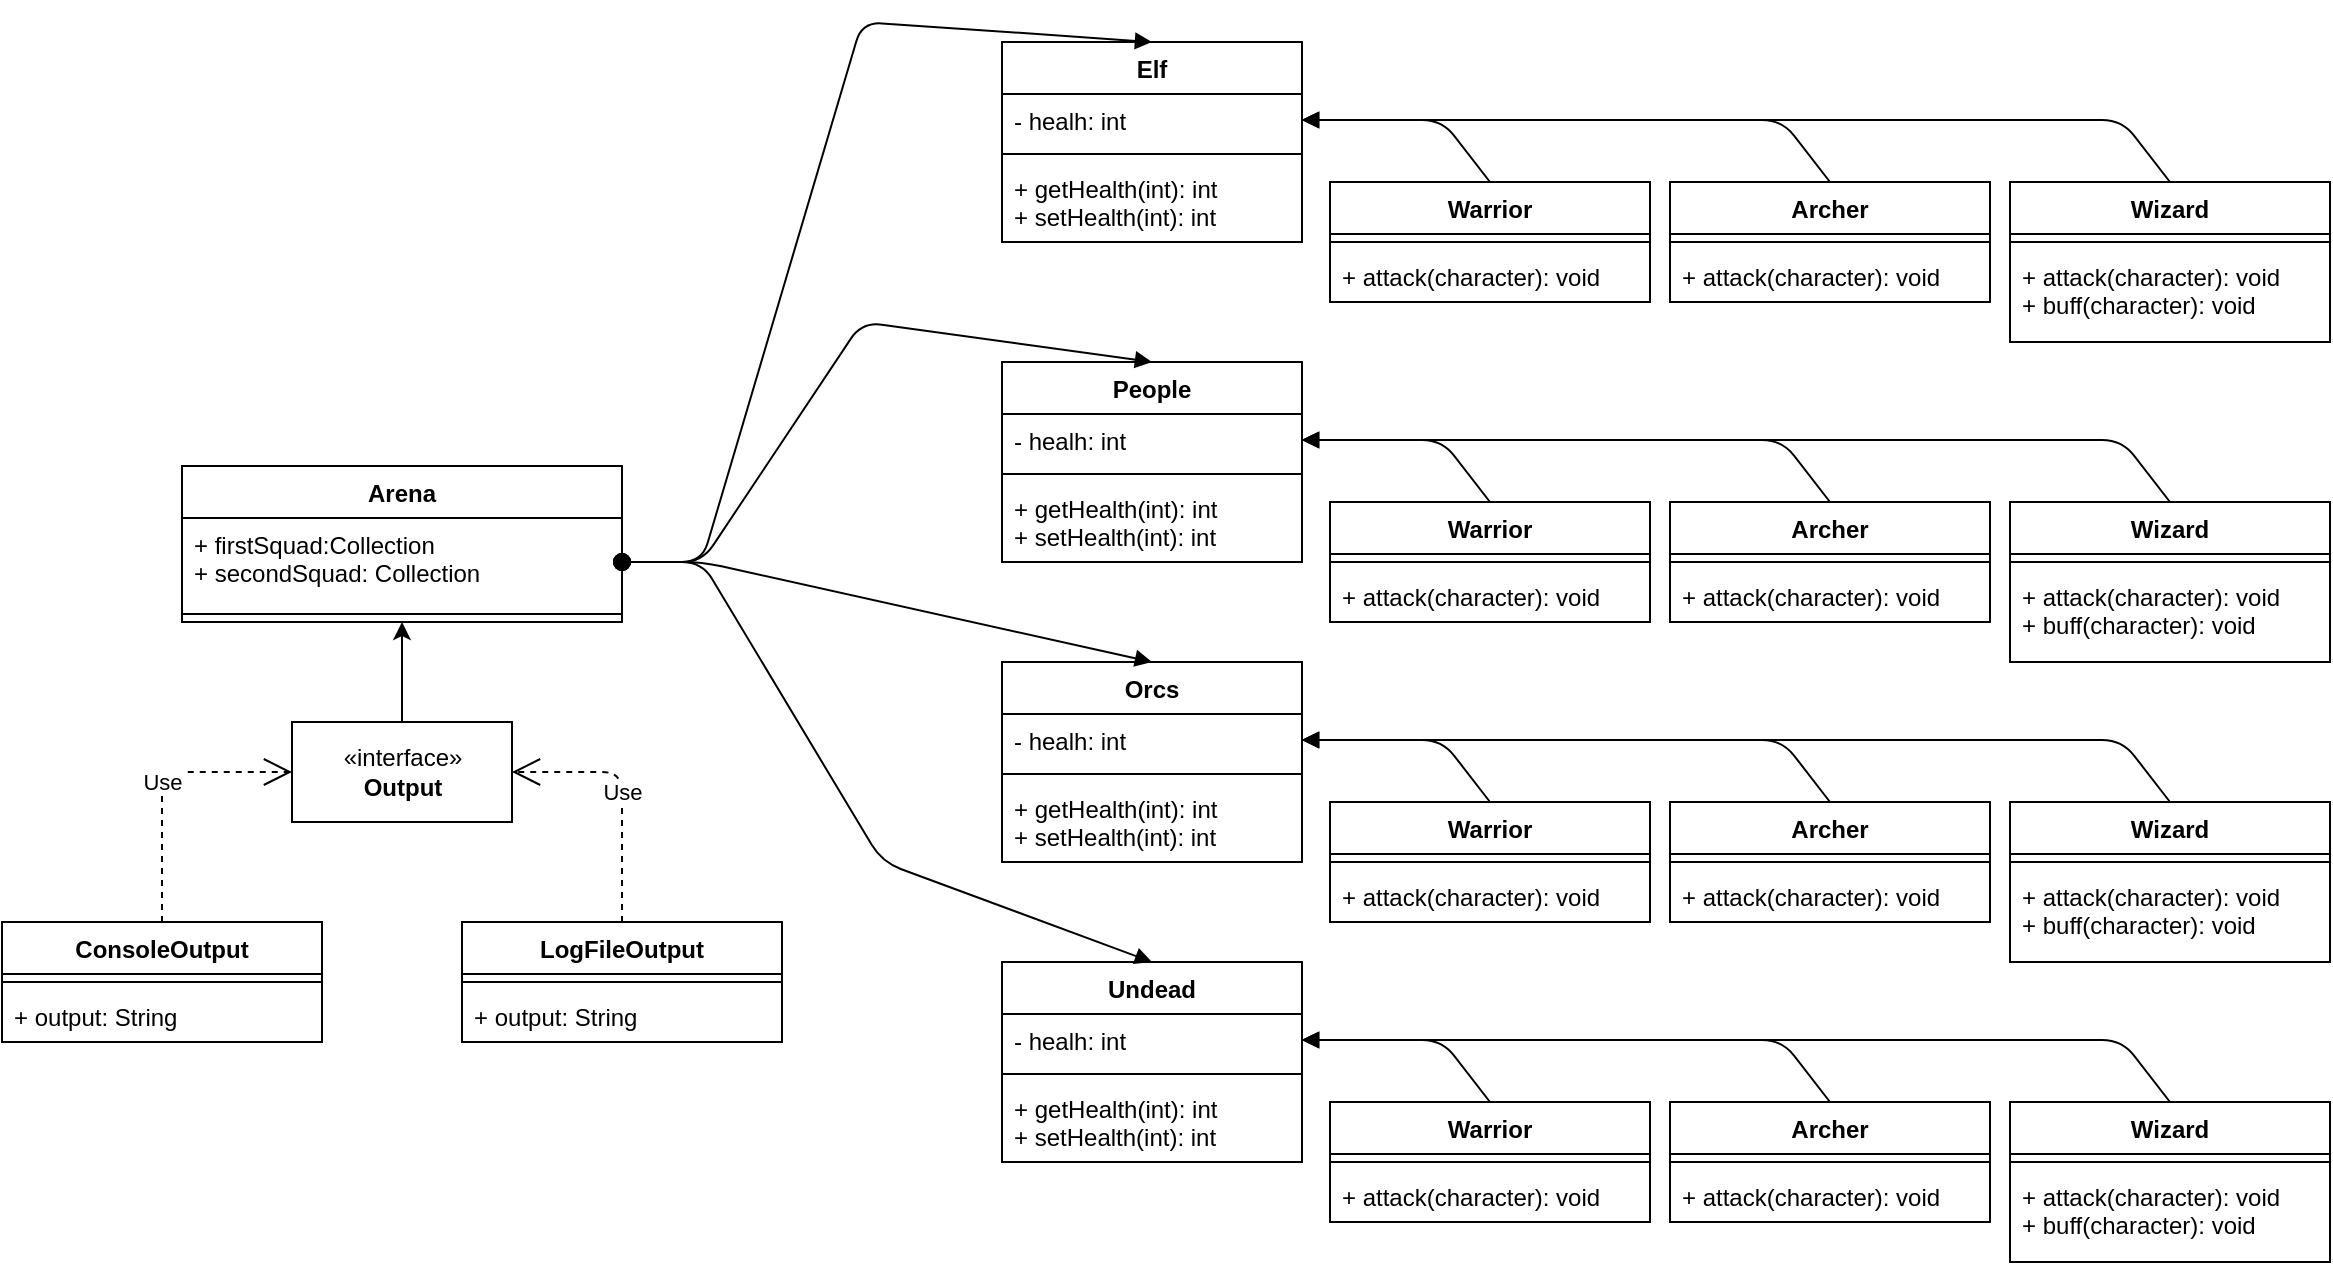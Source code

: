 <mxfile version="14.4.3" type="github">
  <diagram id="C5RBs43oDa-KdzZeNtuy" name="Page-1">
    <mxGraphModel dx="1422" dy="801" grid="1" gridSize="10" guides="1" tooltips="1" connect="1" arrows="1" fold="1" page="1" pageScale="1" pageWidth="827" pageHeight="1169" math="0" shadow="0">
      <root>
        <mxCell id="WIyWlLk6GJQsqaUBKTNV-0" />
        <mxCell id="WIyWlLk6GJQsqaUBKTNV-1" parent="WIyWlLk6GJQsqaUBKTNV-0" />
        <mxCell id="5CZ-4Wgj8pEYRW3QLdcZ-4" value="Archer" style="swimlane;fontStyle=1;align=center;verticalAlign=top;childLayout=stackLayout;horizontal=1;startSize=26;horizontalStack=0;resizeParent=1;resizeParentMax=0;resizeLast=0;collapsible=1;marginBottom=0;" vertex="1" parent="WIyWlLk6GJQsqaUBKTNV-1">
          <mxGeometry x="844" y="120" width="160" height="60" as="geometry" />
        </mxCell>
        <mxCell id="5CZ-4Wgj8pEYRW3QLdcZ-6" value="" style="line;strokeWidth=1;fillColor=none;align=left;verticalAlign=middle;spacingTop=-1;spacingLeft=3;spacingRight=3;rotatable=0;labelPosition=right;points=[];portConstraint=eastwest;" vertex="1" parent="5CZ-4Wgj8pEYRW3QLdcZ-4">
          <mxGeometry y="26" width="160" height="8" as="geometry" />
        </mxCell>
        <mxCell id="5CZ-4Wgj8pEYRW3QLdcZ-7" value="+ attack(character): void" style="text;strokeColor=none;fillColor=none;align=left;verticalAlign=top;spacingLeft=4;spacingRight=4;overflow=hidden;rotatable=0;points=[[0,0.5],[1,0.5]];portConstraint=eastwest;" vertex="1" parent="5CZ-4Wgj8pEYRW3QLdcZ-4">
          <mxGeometry y="34" width="160" height="26" as="geometry" />
        </mxCell>
        <mxCell id="5CZ-4Wgj8pEYRW3QLdcZ-8" value="Warrior" style="swimlane;fontStyle=1;align=center;verticalAlign=top;childLayout=stackLayout;horizontal=1;startSize=26;horizontalStack=0;resizeParent=1;resizeParentMax=0;resizeLast=0;collapsible=1;marginBottom=0;" vertex="1" parent="WIyWlLk6GJQsqaUBKTNV-1">
          <mxGeometry x="674" y="120" width="160" height="60" as="geometry" />
        </mxCell>
        <mxCell id="5CZ-4Wgj8pEYRW3QLdcZ-9" value="" style="line;strokeWidth=1;fillColor=none;align=left;verticalAlign=middle;spacingTop=-1;spacingLeft=3;spacingRight=3;rotatable=0;labelPosition=right;points=[];portConstraint=eastwest;" vertex="1" parent="5CZ-4Wgj8pEYRW3QLdcZ-8">
          <mxGeometry y="26" width="160" height="8" as="geometry" />
        </mxCell>
        <mxCell id="5CZ-4Wgj8pEYRW3QLdcZ-10" value="+ attack(character): void" style="text;strokeColor=none;fillColor=none;align=left;verticalAlign=top;spacingLeft=4;spacingRight=4;overflow=hidden;rotatable=0;points=[[0,0.5],[1,0.5]];portConstraint=eastwest;" vertex="1" parent="5CZ-4Wgj8pEYRW3QLdcZ-8">
          <mxGeometry y="34" width="160" height="26" as="geometry" />
        </mxCell>
        <mxCell id="5CZ-4Wgj8pEYRW3QLdcZ-11" value="Wizard" style="swimlane;fontStyle=1;align=center;verticalAlign=top;childLayout=stackLayout;horizontal=1;startSize=26;horizontalStack=0;resizeParent=1;resizeParentMax=0;resizeLast=0;collapsible=1;marginBottom=0;" vertex="1" parent="WIyWlLk6GJQsqaUBKTNV-1">
          <mxGeometry x="1014" y="120" width="160" height="80" as="geometry" />
        </mxCell>
        <mxCell id="5CZ-4Wgj8pEYRW3QLdcZ-12" value="" style="line;strokeWidth=1;fillColor=none;align=left;verticalAlign=middle;spacingTop=-1;spacingLeft=3;spacingRight=3;rotatable=0;labelPosition=right;points=[];portConstraint=eastwest;" vertex="1" parent="5CZ-4Wgj8pEYRW3QLdcZ-11">
          <mxGeometry y="26" width="160" height="8" as="geometry" />
        </mxCell>
        <mxCell id="5CZ-4Wgj8pEYRW3QLdcZ-13" value="+ attack(character): void&#xa;+ buff(character): void&#xa;" style="text;strokeColor=none;fillColor=none;align=left;verticalAlign=top;spacingLeft=4;spacingRight=4;overflow=hidden;rotatable=0;points=[[0,0.5],[1,0.5]];portConstraint=eastwest;" vertex="1" parent="5CZ-4Wgj8pEYRW3QLdcZ-11">
          <mxGeometry y="34" width="160" height="46" as="geometry" />
        </mxCell>
        <mxCell id="5CZ-4Wgj8pEYRW3QLdcZ-16" value="Elf" style="swimlane;fontStyle=1;align=center;verticalAlign=top;childLayout=stackLayout;horizontal=1;startSize=26;horizontalStack=0;resizeParent=1;resizeParentMax=0;resizeLast=0;collapsible=1;marginBottom=0;" vertex="1" parent="WIyWlLk6GJQsqaUBKTNV-1">
          <mxGeometry x="510" y="50" width="150" height="100" as="geometry" />
        </mxCell>
        <mxCell id="5CZ-4Wgj8pEYRW3QLdcZ-17" value="- healh: int" style="text;strokeColor=none;fillColor=none;align=left;verticalAlign=top;spacingLeft=4;spacingRight=4;overflow=hidden;rotatable=0;points=[[0,0.5],[1,0.5]];portConstraint=eastwest;" vertex="1" parent="5CZ-4Wgj8pEYRW3QLdcZ-16">
          <mxGeometry y="26" width="150" height="26" as="geometry" />
        </mxCell>
        <mxCell id="5CZ-4Wgj8pEYRW3QLdcZ-18" value="" style="line;strokeWidth=1;fillColor=none;align=left;verticalAlign=middle;spacingTop=-1;spacingLeft=3;spacingRight=3;rotatable=0;labelPosition=right;points=[];portConstraint=eastwest;" vertex="1" parent="5CZ-4Wgj8pEYRW3QLdcZ-16">
          <mxGeometry y="52" width="150" height="8" as="geometry" />
        </mxCell>
        <mxCell id="5CZ-4Wgj8pEYRW3QLdcZ-19" value="+ getHealth(int): int&#xa;+ setHealth(int): int&#xa;" style="text;strokeColor=none;fillColor=none;align=left;verticalAlign=top;spacingLeft=4;spacingRight=4;overflow=hidden;rotatable=0;points=[[0,0.5],[1,0.5]];portConstraint=eastwest;" vertex="1" parent="5CZ-4Wgj8pEYRW3QLdcZ-16">
          <mxGeometry y="60" width="150" height="40" as="geometry" />
        </mxCell>
        <mxCell id="5CZ-4Wgj8pEYRW3QLdcZ-20" value="" style="html=1;verticalAlign=bottom;endArrow=block;entryX=1;entryY=0.5;entryDx=0;entryDy=0;exitX=0.5;exitY=0;exitDx=0;exitDy=0;" edge="1" parent="WIyWlLk6GJQsqaUBKTNV-1" source="5CZ-4Wgj8pEYRW3QLdcZ-8" target="5CZ-4Wgj8pEYRW3QLdcZ-17">
          <mxGeometry width="80" relative="1" as="geometry">
            <mxPoint x="810" y="370" as="sourcePoint" />
            <mxPoint x="890" y="370" as="targetPoint" />
            <Array as="points">
              <mxPoint x="730" y="89" />
            </Array>
          </mxGeometry>
        </mxCell>
        <mxCell id="5CZ-4Wgj8pEYRW3QLdcZ-21" value="" style="html=1;verticalAlign=bottom;endArrow=block;entryX=1;entryY=0.5;entryDx=0;entryDy=0;exitX=0.5;exitY=0;exitDx=0;exitDy=0;" edge="1" parent="WIyWlLk6GJQsqaUBKTNV-1" source="5CZ-4Wgj8pEYRW3QLdcZ-4" target="5CZ-4Wgj8pEYRW3QLdcZ-17">
          <mxGeometry width="80" relative="1" as="geometry">
            <mxPoint x="810" y="370" as="sourcePoint" />
            <mxPoint x="890" y="370" as="targetPoint" />
            <Array as="points">
              <mxPoint x="900" y="89" />
            </Array>
          </mxGeometry>
        </mxCell>
        <mxCell id="5CZ-4Wgj8pEYRW3QLdcZ-23" value="" style="html=1;verticalAlign=bottom;endArrow=block;entryX=1;entryY=0.5;entryDx=0;entryDy=0;exitX=0.5;exitY=0;exitDx=0;exitDy=0;" edge="1" parent="WIyWlLk6GJQsqaUBKTNV-1" source="5CZ-4Wgj8pEYRW3QLdcZ-11" target="5CZ-4Wgj8pEYRW3QLdcZ-17">
          <mxGeometry width="80" relative="1" as="geometry">
            <mxPoint x="810" y="370" as="sourcePoint" />
            <mxPoint x="890" y="370" as="targetPoint" />
            <Array as="points">
              <mxPoint x="1070" y="89" />
            </Array>
          </mxGeometry>
        </mxCell>
        <mxCell id="5CZ-4Wgj8pEYRW3QLdcZ-24" value="Archer" style="swimlane;fontStyle=1;align=center;verticalAlign=top;childLayout=stackLayout;horizontal=1;startSize=26;horizontalStack=0;resizeParent=1;resizeParentMax=0;resizeLast=0;collapsible=1;marginBottom=0;" vertex="1" parent="WIyWlLk6GJQsqaUBKTNV-1">
          <mxGeometry x="844" y="280" width="160" height="60" as="geometry" />
        </mxCell>
        <mxCell id="5CZ-4Wgj8pEYRW3QLdcZ-25" value="" style="line;strokeWidth=1;fillColor=none;align=left;verticalAlign=middle;spacingTop=-1;spacingLeft=3;spacingRight=3;rotatable=0;labelPosition=right;points=[];portConstraint=eastwest;" vertex="1" parent="5CZ-4Wgj8pEYRW3QLdcZ-24">
          <mxGeometry y="26" width="160" height="8" as="geometry" />
        </mxCell>
        <mxCell id="5CZ-4Wgj8pEYRW3QLdcZ-26" value="+ attack(character): void" style="text;strokeColor=none;fillColor=none;align=left;verticalAlign=top;spacingLeft=4;spacingRight=4;overflow=hidden;rotatable=0;points=[[0,0.5],[1,0.5]];portConstraint=eastwest;" vertex="1" parent="5CZ-4Wgj8pEYRW3QLdcZ-24">
          <mxGeometry y="34" width="160" height="26" as="geometry" />
        </mxCell>
        <mxCell id="5CZ-4Wgj8pEYRW3QLdcZ-27" value="Warrior" style="swimlane;fontStyle=1;align=center;verticalAlign=top;childLayout=stackLayout;horizontal=1;startSize=26;horizontalStack=0;resizeParent=1;resizeParentMax=0;resizeLast=0;collapsible=1;marginBottom=0;" vertex="1" parent="WIyWlLk6GJQsqaUBKTNV-1">
          <mxGeometry x="674" y="280" width="160" height="60" as="geometry" />
        </mxCell>
        <mxCell id="5CZ-4Wgj8pEYRW3QLdcZ-28" value="" style="line;strokeWidth=1;fillColor=none;align=left;verticalAlign=middle;spacingTop=-1;spacingLeft=3;spacingRight=3;rotatable=0;labelPosition=right;points=[];portConstraint=eastwest;" vertex="1" parent="5CZ-4Wgj8pEYRW3QLdcZ-27">
          <mxGeometry y="26" width="160" height="8" as="geometry" />
        </mxCell>
        <mxCell id="5CZ-4Wgj8pEYRW3QLdcZ-29" value="+ attack(character): void" style="text;strokeColor=none;fillColor=none;align=left;verticalAlign=top;spacingLeft=4;spacingRight=4;overflow=hidden;rotatable=0;points=[[0,0.5],[1,0.5]];portConstraint=eastwest;" vertex="1" parent="5CZ-4Wgj8pEYRW3QLdcZ-27">
          <mxGeometry y="34" width="160" height="26" as="geometry" />
        </mxCell>
        <mxCell id="5CZ-4Wgj8pEYRW3QLdcZ-30" value="Wizard" style="swimlane;fontStyle=1;align=center;verticalAlign=top;childLayout=stackLayout;horizontal=1;startSize=26;horizontalStack=0;resizeParent=1;resizeParentMax=0;resizeLast=0;collapsible=1;marginBottom=0;" vertex="1" parent="WIyWlLk6GJQsqaUBKTNV-1">
          <mxGeometry x="1014" y="280" width="160" height="80" as="geometry" />
        </mxCell>
        <mxCell id="5CZ-4Wgj8pEYRW3QLdcZ-31" value="" style="line;strokeWidth=1;fillColor=none;align=left;verticalAlign=middle;spacingTop=-1;spacingLeft=3;spacingRight=3;rotatable=0;labelPosition=right;points=[];portConstraint=eastwest;" vertex="1" parent="5CZ-4Wgj8pEYRW3QLdcZ-30">
          <mxGeometry y="26" width="160" height="8" as="geometry" />
        </mxCell>
        <mxCell id="5CZ-4Wgj8pEYRW3QLdcZ-32" value="+ attack(character): void&#xa;+ buff(character): void&#xa;" style="text;strokeColor=none;fillColor=none;align=left;verticalAlign=top;spacingLeft=4;spacingRight=4;overflow=hidden;rotatable=0;points=[[0,0.5],[1,0.5]];portConstraint=eastwest;" vertex="1" parent="5CZ-4Wgj8pEYRW3QLdcZ-30">
          <mxGeometry y="34" width="160" height="46" as="geometry" />
        </mxCell>
        <mxCell id="5CZ-4Wgj8pEYRW3QLdcZ-33" value="People" style="swimlane;fontStyle=1;align=center;verticalAlign=top;childLayout=stackLayout;horizontal=1;startSize=26;horizontalStack=0;resizeParent=1;resizeParentMax=0;resizeLast=0;collapsible=1;marginBottom=0;" vertex="1" parent="WIyWlLk6GJQsqaUBKTNV-1">
          <mxGeometry x="510" y="210" width="150" height="100" as="geometry" />
        </mxCell>
        <mxCell id="5CZ-4Wgj8pEYRW3QLdcZ-34" value="- healh: int" style="text;strokeColor=none;fillColor=none;align=left;verticalAlign=top;spacingLeft=4;spacingRight=4;overflow=hidden;rotatable=0;points=[[0,0.5],[1,0.5]];portConstraint=eastwest;" vertex="1" parent="5CZ-4Wgj8pEYRW3QLdcZ-33">
          <mxGeometry y="26" width="150" height="26" as="geometry" />
        </mxCell>
        <mxCell id="5CZ-4Wgj8pEYRW3QLdcZ-35" value="" style="line;strokeWidth=1;fillColor=none;align=left;verticalAlign=middle;spacingTop=-1;spacingLeft=3;spacingRight=3;rotatable=0;labelPosition=right;points=[];portConstraint=eastwest;" vertex="1" parent="5CZ-4Wgj8pEYRW3QLdcZ-33">
          <mxGeometry y="52" width="150" height="8" as="geometry" />
        </mxCell>
        <mxCell id="5CZ-4Wgj8pEYRW3QLdcZ-36" value="+ getHealth(int): int&#xa;+ setHealth(int): int&#xa;" style="text;strokeColor=none;fillColor=none;align=left;verticalAlign=top;spacingLeft=4;spacingRight=4;overflow=hidden;rotatable=0;points=[[0,0.5],[1,0.5]];portConstraint=eastwest;" vertex="1" parent="5CZ-4Wgj8pEYRW3QLdcZ-33">
          <mxGeometry y="60" width="150" height="40" as="geometry" />
        </mxCell>
        <mxCell id="5CZ-4Wgj8pEYRW3QLdcZ-37" value="" style="html=1;verticalAlign=bottom;endArrow=block;entryX=1;entryY=0.5;entryDx=0;entryDy=0;exitX=0.5;exitY=0;exitDx=0;exitDy=0;" edge="1" source="5CZ-4Wgj8pEYRW3QLdcZ-27" target="5CZ-4Wgj8pEYRW3QLdcZ-34" parent="WIyWlLk6GJQsqaUBKTNV-1">
          <mxGeometry width="80" relative="1" as="geometry">
            <mxPoint x="810" y="530" as="sourcePoint" />
            <mxPoint x="890" y="530" as="targetPoint" />
            <Array as="points">
              <mxPoint x="730" y="249" />
            </Array>
          </mxGeometry>
        </mxCell>
        <mxCell id="5CZ-4Wgj8pEYRW3QLdcZ-38" value="" style="html=1;verticalAlign=bottom;endArrow=block;entryX=1;entryY=0.5;entryDx=0;entryDy=0;exitX=0.5;exitY=0;exitDx=0;exitDy=0;" edge="1" source="5CZ-4Wgj8pEYRW3QLdcZ-24" target="5CZ-4Wgj8pEYRW3QLdcZ-34" parent="WIyWlLk6GJQsqaUBKTNV-1">
          <mxGeometry width="80" relative="1" as="geometry">
            <mxPoint x="810" y="530" as="sourcePoint" />
            <mxPoint x="890" y="530" as="targetPoint" />
            <Array as="points">
              <mxPoint x="900" y="249" />
            </Array>
          </mxGeometry>
        </mxCell>
        <mxCell id="5CZ-4Wgj8pEYRW3QLdcZ-39" value="" style="html=1;verticalAlign=bottom;endArrow=block;entryX=1;entryY=0.5;entryDx=0;entryDy=0;exitX=0.5;exitY=0;exitDx=0;exitDy=0;" edge="1" source="5CZ-4Wgj8pEYRW3QLdcZ-30" target="5CZ-4Wgj8pEYRW3QLdcZ-34" parent="WIyWlLk6GJQsqaUBKTNV-1">
          <mxGeometry width="80" relative="1" as="geometry">
            <mxPoint x="810" y="530" as="sourcePoint" />
            <mxPoint x="890" y="530" as="targetPoint" />
            <Array as="points">
              <mxPoint x="1070" y="249" />
            </Array>
          </mxGeometry>
        </mxCell>
        <mxCell id="5CZ-4Wgj8pEYRW3QLdcZ-56" value="Archer" style="swimlane;fontStyle=1;align=center;verticalAlign=top;childLayout=stackLayout;horizontal=1;startSize=26;horizontalStack=0;resizeParent=1;resizeParentMax=0;resizeLast=0;collapsible=1;marginBottom=0;" vertex="1" parent="WIyWlLk6GJQsqaUBKTNV-1">
          <mxGeometry x="844" y="430" width="160" height="60" as="geometry" />
        </mxCell>
        <mxCell id="5CZ-4Wgj8pEYRW3QLdcZ-57" value="" style="line;strokeWidth=1;fillColor=none;align=left;verticalAlign=middle;spacingTop=-1;spacingLeft=3;spacingRight=3;rotatable=0;labelPosition=right;points=[];portConstraint=eastwest;" vertex="1" parent="5CZ-4Wgj8pEYRW3QLdcZ-56">
          <mxGeometry y="26" width="160" height="8" as="geometry" />
        </mxCell>
        <mxCell id="5CZ-4Wgj8pEYRW3QLdcZ-58" value="+ attack(character): void" style="text;strokeColor=none;fillColor=none;align=left;verticalAlign=top;spacingLeft=4;spacingRight=4;overflow=hidden;rotatable=0;points=[[0,0.5],[1,0.5]];portConstraint=eastwest;" vertex="1" parent="5CZ-4Wgj8pEYRW3QLdcZ-56">
          <mxGeometry y="34" width="160" height="26" as="geometry" />
        </mxCell>
        <mxCell id="5CZ-4Wgj8pEYRW3QLdcZ-59" value="Warrior" style="swimlane;fontStyle=1;align=center;verticalAlign=top;childLayout=stackLayout;horizontal=1;startSize=26;horizontalStack=0;resizeParent=1;resizeParentMax=0;resizeLast=0;collapsible=1;marginBottom=0;" vertex="1" parent="WIyWlLk6GJQsqaUBKTNV-1">
          <mxGeometry x="674" y="430" width="160" height="60" as="geometry" />
        </mxCell>
        <mxCell id="5CZ-4Wgj8pEYRW3QLdcZ-60" value="" style="line;strokeWidth=1;fillColor=none;align=left;verticalAlign=middle;spacingTop=-1;spacingLeft=3;spacingRight=3;rotatable=0;labelPosition=right;points=[];portConstraint=eastwest;" vertex="1" parent="5CZ-4Wgj8pEYRW3QLdcZ-59">
          <mxGeometry y="26" width="160" height="8" as="geometry" />
        </mxCell>
        <mxCell id="5CZ-4Wgj8pEYRW3QLdcZ-61" value="+ attack(character): void" style="text;strokeColor=none;fillColor=none;align=left;verticalAlign=top;spacingLeft=4;spacingRight=4;overflow=hidden;rotatable=0;points=[[0,0.5],[1,0.5]];portConstraint=eastwest;" vertex="1" parent="5CZ-4Wgj8pEYRW3QLdcZ-59">
          <mxGeometry y="34" width="160" height="26" as="geometry" />
        </mxCell>
        <mxCell id="5CZ-4Wgj8pEYRW3QLdcZ-62" value="Wizard" style="swimlane;fontStyle=1;align=center;verticalAlign=top;childLayout=stackLayout;horizontal=1;startSize=26;horizontalStack=0;resizeParent=1;resizeParentMax=0;resizeLast=0;collapsible=1;marginBottom=0;" vertex="1" parent="WIyWlLk6GJQsqaUBKTNV-1">
          <mxGeometry x="1014" y="430" width="160" height="80" as="geometry" />
        </mxCell>
        <mxCell id="5CZ-4Wgj8pEYRW3QLdcZ-63" value="" style="line;strokeWidth=1;fillColor=none;align=left;verticalAlign=middle;spacingTop=-1;spacingLeft=3;spacingRight=3;rotatable=0;labelPosition=right;points=[];portConstraint=eastwest;" vertex="1" parent="5CZ-4Wgj8pEYRW3QLdcZ-62">
          <mxGeometry y="26" width="160" height="8" as="geometry" />
        </mxCell>
        <mxCell id="5CZ-4Wgj8pEYRW3QLdcZ-64" value="+ attack(character): void&#xa;+ buff(character): void&#xa;" style="text;strokeColor=none;fillColor=none;align=left;verticalAlign=top;spacingLeft=4;spacingRight=4;overflow=hidden;rotatable=0;points=[[0,0.5],[1,0.5]];portConstraint=eastwest;" vertex="1" parent="5CZ-4Wgj8pEYRW3QLdcZ-62">
          <mxGeometry y="34" width="160" height="46" as="geometry" />
        </mxCell>
        <mxCell id="5CZ-4Wgj8pEYRW3QLdcZ-65" value="Orcs" style="swimlane;fontStyle=1;align=center;verticalAlign=top;childLayout=stackLayout;horizontal=1;startSize=26;horizontalStack=0;resizeParent=1;resizeParentMax=0;resizeLast=0;collapsible=1;marginBottom=0;" vertex="1" parent="WIyWlLk6GJQsqaUBKTNV-1">
          <mxGeometry x="510" y="360" width="150" height="100" as="geometry" />
        </mxCell>
        <mxCell id="5CZ-4Wgj8pEYRW3QLdcZ-66" value="- healh: int" style="text;strokeColor=none;fillColor=none;align=left;verticalAlign=top;spacingLeft=4;spacingRight=4;overflow=hidden;rotatable=0;points=[[0,0.5],[1,0.5]];portConstraint=eastwest;" vertex="1" parent="5CZ-4Wgj8pEYRW3QLdcZ-65">
          <mxGeometry y="26" width="150" height="26" as="geometry" />
        </mxCell>
        <mxCell id="5CZ-4Wgj8pEYRW3QLdcZ-67" value="" style="line;strokeWidth=1;fillColor=none;align=left;verticalAlign=middle;spacingTop=-1;spacingLeft=3;spacingRight=3;rotatable=0;labelPosition=right;points=[];portConstraint=eastwest;" vertex="1" parent="5CZ-4Wgj8pEYRW3QLdcZ-65">
          <mxGeometry y="52" width="150" height="8" as="geometry" />
        </mxCell>
        <mxCell id="5CZ-4Wgj8pEYRW3QLdcZ-68" value="+ getHealth(int): int&#xa;+ setHealth(int): int&#xa;" style="text;strokeColor=none;fillColor=none;align=left;verticalAlign=top;spacingLeft=4;spacingRight=4;overflow=hidden;rotatable=0;points=[[0,0.5],[1,0.5]];portConstraint=eastwest;" vertex="1" parent="5CZ-4Wgj8pEYRW3QLdcZ-65">
          <mxGeometry y="60" width="150" height="40" as="geometry" />
        </mxCell>
        <mxCell id="5CZ-4Wgj8pEYRW3QLdcZ-69" value="" style="html=1;verticalAlign=bottom;endArrow=block;entryX=1;entryY=0.5;entryDx=0;entryDy=0;exitX=0.5;exitY=0;exitDx=0;exitDy=0;" edge="1" source="5CZ-4Wgj8pEYRW3QLdcZ-59" target="5CZ-4Wgj8pEYRW3QLdcZ-66" parent="WIyWlLk6GJQsqaUBKTNV-1">
          <mxGeometry width="80" relative="1" as="geometry">
            <mxPoint x="810" y="680" as="sourcePoint" />
            <mxPoint x="890" y="680" as="targetPoint" />
            <Array as="points">
              <mxPoint x="730" y="399" />
            </Array>
          </mxGeometry>
        </mxCell>
        <mxCell id="5CZ-4Wgj8pEYRW3QLdcZ-70" value="" style="html=1;verticalAlign=bottom;endArrow=block;entryX=1;entryY=0.5;entryDx=0;entryDy=0;exitX=0.5;exitY=0;exitDx=0;exitDy=0;" edge="1" source="5CZ-4Wgj8pEYRW3QLdcZ-56" target="5CZ-4Wgj8pEYRW3QLdcZ-66" parent="WIyWlLk6GJQsqaUBKTNV-1">
          <mxGeometry width="80" relative="1" as="geometry">
            <mxPoint x="810" y="680" as="sourcePoint" />
            <mxPoint x="890" y="680" as="targetPoint" />
            <Array as="points">
              <mxPoint x="900" y="399" />
            </Array>
          </mxGeometry>
        </mxCell>
        <mxCell id="5CZ-4Wgj8pEYRW3QLdcZ-71" value="" style="html=1;verticalAlign=bottom;endArrow=block;entryX=1;entryY=0.5;entryDx=0;entryDy=0;exitX=0.5;exitY=0;exitDx=0;exitDy=0;" edge="1" source="5CZ-4Wgj8pEYRW3QLdcZ-62" target="5CZ-4Wgj8pEYRW3QLdcZ-66" parent="WIyWlLk6GJQsqaUBKTNV-1">
          <mxGeometry width="80" relative="1" as="geometry">
            <mxPoint x="810" y="680" as="sourcePoint" />
            <mxPoint x="890" y="680" as="targetPoint" />
            <Array as="points">
              <mxPoint x="1070" y="399" />
            </Array>
          </mxGeometry>
        </mxCell>
        <mxCell id="5CZ-4Wgj8pEYRW3QLdcZ-72" value="Archer" style="swimlane;fontStyle=1;align=center;verticalAlign=top;childLayout=stackLayout;horizontal=1;startSize=26;horizontalStack=0;resizeParent=1;resizeParentMax=0;resizeLast=0;collapsible=1;marginBottom=0;" vertex="1" parent="WIyWlLk6GJQsqaUBKTNV-1">
          <mxGeometry x="844" y="580" width="160" height="60" as="geometry" />
        </mxCell>
        <mxCell id="5CZ-4Wgj8pEYRW3QLdcZ-73" value="" style="line;strokeWidth=1;fillColor=none;align=left;verticalAlign=middle;spacingTop=-1;spacingLeft=3;spacingRight=3;rotatable=0;labelPosition=right;points=[];portConstraint=eastwest;" vertex="1" parent="5CZ-4Wgj8pEYRW3QLdcZ-72">
          <mxGeometry y="26" width="160" height="8" as="geometry" />
        </mxCell>
        <mxCell id="5CZ-4Wgj8pEYRW3QLdcZ-74" value="+ attack(character): void" style="text;strokeColor=none;fillColor=none;align=left;verticalAlign=top;spacingLeft=4;spacingRight=4;overflow=hidden;rotatable=0;points=[[0,0.5],[1,0.5]];portConstraint=eastwest;" vertex="1" parent="5CZ-4Wgj8pEYRW3QLdcZ-72">
          <mxGeometry y="34" width="160" height="26" as="geometry" />
        </mxCell>
        <mxCell id="5CZ-4Wgj8pEYRW3QLdcZ-75" value="Warrior" style="swimlane;fontStyle=1;align=center;verticalAlign=top;childLayout=stackLayout;horizontal=1;startSize=26;horizontalStack=0;resizeParent=1;resizeParentMax=0;resizeLast=0;collapsible=1;marginBottom=0;" vertex="1" parent="WIyWlLk6GJQsqaUBKTNV-1">
          <mxGeometry x="674" y="580" width="160" height="60" as="geometry" />
        </mxCell>
        <mxCell id="5CZ-4Wgj8pEYRW3QLdcZ-76" value="" style="line;strokeWidth=1;fillColor=none;align=left;verticalAlign=middle;spacingTop=-1;spacingLeft=3;spacingRight=3;rotatable=0;labelPosition=right;points=[];portConstraint=eastwest;" vertex="1" parent="5CZ-4Wgj8pEYRW3QLdcZ-75">
          <mxGeometry y="26" width="160" height="8" as="geometry" />
        </mxCell>
        <mxCell id="5CZ-4Wgj8pEYRW3QLdcZ-77" value="+ attack(character): void" style="text;strokeColor=none;fillColor=none;align=left;verticalAlign=top;spacingLeft=4;spacingRight=4;overflow=hidden;rotatable=0;points=[[0,0.5],[1,0.5]];portConstraint=eastwest;" vertex="1" parent="5CZ-4Wgj8pEYRW3QLdcZ-75">
          <mxGeometry y="34" width="160" height="26" as="geometry" />
        </mxCell>
        <mxCell id="5CZ-4Wgj8pEYRW3QLdcZ-78" value="Wizard" style="swimlane;fontStyle=1;align=center;verticalAlign=top;childLayout=stackLayout;horizontal=1;startSize=26;horizontalStack=0;resizeParent=1;resizeParentMax=0;resizeLast=0;collapsible=1;marginBottom=0;" vertex="1" parent="WIyWlLk6GJQsqaUBKTNV-1">
          <mxGeometry x="1014" y="580" width="160" height="80" as="geometry" />
        </mxCell>
        <mxCell id="5CZ-4Wgj8pEYRW3QLdcZ-79" value="" style="line;strokeWidth=1;fillColor=none;align=left;verticalAlign=middle;spacingTop=-1;spacingLeft=3;spacingRight=3;rotatable=0;labelPosition=right;points=[];portConstraint=eastwest;" vertex="1" parent="5CZ-4Wgj8pEYRW3QLdcZ-78">
          <mxGeometry y="26" width="160" height="8" as="geometry" />
        </mxCell>
        <mxCell id="5CZ-4Wgj8pEYRW3QLdcZ-80" value="+ attack(character): void&#xa;+ buff(character): void&#xa;" style="text;strokeColor=none;fillColor=none;align=left;verticalAlign=top;spacingLeft=4;spacingRight=4;overflow=hidden;rotatable=0;points=[[0,0.5],[1,0.5]];portConstraint=eastwest;" vertex="1" parent="5CZ-4Wgj8pEYRW3QLdcZ-78">
          <mxGeometry y="34" width="160" height="46" as="geometry" />
        </mxCell>
        <mxCell id="5CZ-4Wgj8pEYRW3QLdcZ-81" value="Undead" style="swimlane;fontStyle=1;align=center;verticalAlign=top;childLayout=stackLayout;horizontal=1;startSize=26;horizontalStack=0;resizeParent=1;resizeParentMax=0;resizeLast=0;collapsible=1;marginBottom=0;" vertex="1" parent="WIyWlLk6GJQsqaUBKTNV-1">
          <mxGeometry x="510" y="510" width="150" height="100" as="geometry" />
        </mxCell>
        <mxCell id="5CZ-4Wgj8pEYRW3QLdcZ-82" value="- healh: int" style="text;strokeColor=none;fillColor=none;align=left;verticalAlign=top;spacingLeft=4;spacingRight=4;overflow=hidden;rotatable=0;points=[[0,0.5],[1,0.5]];portConstraint=eastwest;" vertex="1" parent="5CZ-4Wgj8pEYRW3QLdcZ-81">
          <mxGeometry y="26" width="150" height="26" as="geometry" />
        </mxCell>
        <mxCell id="5CZ-4Wgj8pEYRW3QLdcZ-83" value="" style="line;strokeWidth=1;fillColor=none;align=left;verticalAlign=middle;spacingTop=-1;spacingLeft=3;spacingRight=3;rotatable=0;labelPosition=right;points=[];portConstraint=eastwest;" vertex="1" parent="5CZ-4Wgj8pEYRW3QLdcZ-81">
          <mxGeometry y="52" width="150" height="8" as="geometry" />
        </mxCell>
        <mxCell id="5CZ-4Wgj8pEYRW3QLdcZ-84" value="+ getHealth(int): int&#xa;+ setHealth(int): int&#xa;" style="text;strokeColor=none;fillColor=none;align=left;verticalAlign=top;spacingLeft=4;spacingRight=4;overflow=hidden;rotatable=0;points=[[0,0.5],[1,0.5]];portConstraint=eastwest;" vertex="1" parent="5CZ-4Wgj8pEYRW3QLdcZ-81">
          <mxGeometry y="60" width="150" height="40" as="geometry" />
        </mxCell>
        <mxCell id="5CZ-4Wgj8pEYRW3QLdcZ-85" value="" style="html=1;verticalAlign=bottom;endArrow=block;entryX=1;entryY=0.5;entryDx=0;entryDy=0;exitX=0.5;exitY=0;exitDx=0;exitDy=0;" edge="1" source="5CZ-4Wgj8pEYRW3QLdcZ-75" target="5CZ-4Wgj8pEYRW3QLdcZ-82" parent="WIyWlLk6GJQsqaUBKTNV-1">
          <mxGeometry width="80" relative="1" as="geometry">
            <mxPoint x="810" y="830" as="sourcePoint" />
            <mxPoint x="890" y="830" as="targetPoint" />
            <Array as="points">
              <mxPoint x="730" y="549" />
            </Array>
          </mxGeometry>
        </mxCell>
        <mxCell id="5CZ-4Wgj8pEYRW3QLdcZ-86" value="" style="html=1;verticalAlign=bottom;endArrow=block;entryX=1;entryY=0.5;entryDx=0;entryDy=0;exitX=0.5;exitY=0;exitDx=0;exitDy=0;" edge="1" source="5CZ-4Wgj8pEYRW3QLdcZ-72" target="5CZ-4Wgj8pEYRW3QLdcZ-82" parent="WIyWlLk6GJQsqaUBKTNV-1">
          <mxGeometry width="80" relative="1" as="geometry">
            <mxPoint x="810" y="830" as="sourcePoint" />
            <mxPoint x="890" y="830" as="targetPoint" />
            <Array as="points">
              <mxPoint x="900" y="549" />
            </Array>
          </mxGeometry>
        </mxCell>
        <mxCell id="5CZ-4Wgj8pEYRW3QLdcZ-87" value="" style="html=1;verticalAlign=bottom;endArrow=block;entryX=1;entryY=0.5;entryDx=0;entryDy=0;exitX=0.5;exitY=0;exitDx=0;exitDy=0;" edge="1" source="5CZ-4Wgj8pEYRW3QLdcZ-78" target="5CZ-4Wgj8pEYRW3QLdcZ-82" parent="WIyWlLk6GJQsqaUBKTNV-1">
          <mxGeometry width="80" relative="1" as="geometry">
            <mxPoint x="810" y="830" as="sourcePoint" />
            <mxPoint x="890" y="830" as="targetPoint" />
            <Array as="points">
              <mxPoint x="1070" y="549" />
            </Array>
          </mxGeometry>
        </mxCell>
        <mxCell id="5CZ-4Wgj8pEYRW3QLdcZ-88" value="Arena" style="swimlane;fontStyle=1;align=center;verticalAlign=top;childLayout=stackLayout;horizontal=1;startSize=26;horizontalStack=0;resizeParent=1;resizeParentMax=0;resizeLast=0;collapsible=1;marginBottom=0;" vertex="1" parent="WIyWlLk6GJQsqaUBKTNV-1">
          <mxGeometry x="100" y="262" width="220" height="78" as="geometry" />
        </mxCell>
        <mxCell id="5CZ-4Wgj8pEYRW3QLdcZ-89" value="+ firstSquad:Collection&#xa;+ secondSquad: Collection&#xa;" style="text;strokeColor=none;fillColor=none;align=left;verticalAlign=top;spacingLeft=4;spacingRight=4;overflow=hidden;rotatable=0;points=[[0,0.5],[1,0.5]];portConstraint=eastwest;" vertex="1" parent="5CZ-4Wgj8pEYRW3QLdcZ-88">
          <mxGeometry y="26" width="220" height="44" as="geometry" />
        </mxCell>
        <mxCell id="5CZ-4Wgj8pEYRW3QLdcZ-90" value="" style="line;strokeWidth=1;fillColor=none;align=left;verticalAlign=middle;spacingTop=-1;spacingLeft=3;spacingRight=3;rotatable=0;labelPosition=right;points=[];portConstraint=eastwest;" vertex="1" parent="5CZ-4Wgj8pEYRW3QLdcZ-88">
          <mxGeometry y="70" width="220" height="8" as="geometry" />
        </mxCell>
        <mxCell id="5CZ-4Wgj8pEYRW3QLdcZ-92" value="" style="html=1;verticalAlign=bottom;startArrow=oval;startFill=1;endArrow=block;startSize=8;entryX=0.5;entryY=0;entryDx=0;entryDy=0;exitX=1;exitY=0.5;exitDx=0;exitDy=0;" edge="1" parent="WIyWlLk6GJQsqaUBKTNV-1" source="5CZ-4Wgj8pEYRW3QLdcZ-89" target="5CZ-4Wgj8pEYRW3QLdcZ-81">
          <mxGeometry width="60" relative="1" as="geometry">
            <mxPoint x="310" y="530" as="sourcePoint" />
            <mxPoint x="370" y="530" as="targetPoint" />
            <Array as="points">
              <mxPoint x="360" y="310" />
              <mxPoint x="450" y="460" />
            </Array>
          </mxGeometry>
        </mxCell>
        <mxCell id="5CZ-4Wgj8pEYRW3QLdcZ-93" value="" style="html=1;verticalAlign=bottom;startArrow=oval;startFill=1;endArrow=block;startSize=8;exitX=1;exitY=0.5;exitDx=0;exitDy=0;entryX=0.5;entryY=0;entryDx=0;entryDy=0;" edge="1" parent="WIyWlLk6GJQsqaUBKTNV-1" source="5CZ-4Wgj8pEYRW3QLdcZ-89" target="5CZ-4Wgj8pEYRW3QLdcZ-65">
          <mxGeometry width="60" relative="1" as="geometry">
            <mxPoint x="290" y="430" as="sourcePoint" />
            <mxPoint x="350" y="430" as="targetPoint" />
            <Array as="points">
              <mxPoint x="360" y="310" />
            </Array>
          </mxGeometry>
        </mxCell>
        <mxCell id="5CZ-4Wgj8pEYRW3QLdcZ-94" value="" style="html=1;verticalAlign=bottom;startArrow=oval;startFill=1;endArrow=block;startSize=8;exitX=1;exitY=0.5;exitDx=0;exitDy=0;entryX=0.5;entryY=0;entryDx=0;entryDy=0;" edge="1" parent="WIyWlLk6GJQsqaUBKTNV-1" source="5CZ-4Wgj8pEYRW3QLdcZ-89" target="5CZ-4Wgj8pEYRW3QLdcZ-33">
          <mxGeometry width="60" relative="1" as="geometry">
            <mxPoint x="290" y="430" as="sourcePoint" />
            <mxPoint x="350" y="430" as="targetPoint" />
            <Array as="points">
              <mxPoint x="360" y="310" />
              <mxPoint x="440" y="190" />
            </Array>
          </mxGeometry>
        </mxCell>
        <mxCell id="5CZ-4Wgj8pEYRW3QLdcZ-95" value="" style="html=1;verticalAlign=bottom;startArrow=oval;startFill=1;endArrow=block;startSize=8;exitX=1;exitY=0.5;exitDx=0;exitDy=0;entryX=0.5;entryY=0;entryDx=0;entryDy=0;" edge="1" parent="WIyWlLk6GJQsqaUBKTNV-1" source="5CZ-4Wgj8pEYRW3QLdcZ-89" target="5CZ-4Wgj8pEYRW3QLdcZ-16">
          <mxGeometry width="60" relative="1" as="geometry">
            <mxPoint x="290" y="400" as="sourcePoint" />
            <mxPoint x="350" y="400" as="targetPoint" />
            <Array as="points">
              <mxPoint x="360" y="310" />
              <mxPoint x="440" y="40" />
            </Array>
          </mxGeometry>
        </mxCell>
        <mxCell id="5CZ-4Wgj8pEYRW3QLdcZ-98" style="edgeStyle=orthogonalEdgeStyle;rounded=0;orthogonalLoop=1;jettySize=auto;html=1;exitX=0.5;exitY=0;exitDx=0;exitDy=0;entryX=0.5;entryY=1;entryDx=0;entryDy=0;" edge="1" parent="WIyWlLk6GJQsqaUBKTNV-1" source="5CZ-4Wgj8pEYRW3QLdcZ-97" target="5CZ-4Wgj8pEYRW3QLdcZ-88">
          <mxGeometry relative="1" as="geometry" />
        </mxCell>
        <mxCell id="5CZ-4Wgj8pEYRW3QLdcZ-97" value="«interface»&lt;br&gt;&lt;b&gt;Output&lt;/b&gt;" style="html=1;" vertex="1" parent="WIyWlLk6GJQsqaUBKTNV-1">
          <mxGeometry x="155" y="390" width="110" height="50" as="geometry" />
        </mxCell>
        <mxCell id="5CZ-4Wgj8pEYRW3QLdcZ-99" value="ConsoleOutput" style="swimlane;fontStyle=1;align=center;verticalAlign=top;childLayout=stackLayout;horizontal=1;startSize=26;horizontalStack=0;resizeParent=1;resizeParentMax=0;resizeLast=0;collapsible=1;marginBottom=0;" vertex="1" parent="WIyWlLk6GJQsqaUBKTNV-1">
          <mxGeometry x="10" y="490" width="160" height="60" as="geometry" />
        </mxCell>
        <mxCell id="5CZ-4Wgj8pEYRW3QLdcZ-101" value="" style="line;strokeWidth=1;fillColor=none;align=left;verticalAlign=middle;spacingTop=-1;spacingLeft=3;spacingRight=3;rotatable=0;labelPosition=right;points=[];portConstraint=eastwest;" vertex="1" parent="5CZ-4Wgj8pEYRW3QLdcZ-99">
          <mxGeometry y="26" width="160" height="8" as="geometry" />
        </mxCell>
        <mxCell id="5CZ-4Wgj8pEYRW3QLdcZ-102" value="+ output: String" style="text;strokeColor=none;fillColor=none;align=left;verticalAlign=top;spacingLeft=4;spacingRight=4;overflow=hidden;rotatable=0;points=[[0,0.5],[1,0.5]];portConstraint=eastwest;" vertex="1" parent="5CZ-4Wgj8pEYRW3QLdcZ-99">
          <mxGeometry y="34" width="160" height="26" as="geometry" />
        </mxCell>
        <mxCell id="5CZ-4Wgj8pEYRW3QLdcZ-103" value="Use" style="endArrow=open;endSize=12;dashed=1;html=1;exitX=0.5;exitY=0;exitDx=0;exitDy=0;entryX=0;entryY=0.5;entryDx=0;entryDy=0;" edge="1" parent="WIyWlLk6GJQsqaUBKTNV-1" source="5CZ-4Wgj8pEYRW3QLdcZ-99" target="5CZ-4Wgj8pEYRW3QLdcZ-97">
          <mxGeometry width="160" relative="1" as="geometry">
            <mxPoint x="470" y="420" as="sourcePoint" />
            <mxPoint x="630" y="420" as="targetPoint" />
            <Array as="points">
              <mxPoint x="90" y="415" />
            </Array>
          </mxGeometry>
        </mxCell>
        <mxCell id="5CZ-4Wgj8pEYRW3QLdcZ-104" value="LogFileOutput" style="swimlane;fontStyle=1;align=center;verticalAlign=top;childLayout=stackLayout;horizontal=1;startSize=26;horizontalStack=0;resizeParent=1;resizeParentMax=0;resizeLast=0;collapsible=1;marginBottom=0;" vertex="1" parent="WIyWlLk6GJQsqaUBKTNV-1">
          <mxGeometry x="240" y="490" width="160" height="60" as="geometry" />
        </mxCell>
        <mxCell id="5CZ-4Wgj8pEYRW3QLdcZ-105" value="" style="line;strokeWidth=1;fillColor=none;align=left;verticalAlign=middle;spacingTop=-1;spacingLeft=3;spacingRight=3;rotatable=0;labelPosition=right;points=[];portConstraint=eastwest;" vertex="1" parent="5CZ-4Wgj8pEYRW3QLdcZ-104">
          <mxGeometry y="26" width="160" height="8" as="geometry" />
        </mxCell>
        <mxCell id="5CZ-4Wgj8pEYRW3QLdcZ-106" value="+ output: String" style="text;strokeColor=none;fillColor=none;align=left;verticalAlign=top;spacingLeft=4;spacingRight=4;overflow=hidden;rotatable=0;points=[[0,0.5],[1,0.5]];portConstraint=eastwest;" vertex="1" parent="5CZ-4Wgj8pEYRW3QLdcZ-104">
          <mxGeometry y="34" width="160" height="26" as="geometry" />
        </mxCell>
        <mxCell id="5CZ-4Wgj8pEYRW3QLdcZ-108" value="Use" style="endArrow=open;endSize=12;dashed=1;html=1;exitX=0.5;exitY=0;exitDx=0;exitDy=0;entryX=1;entryY=0.5;entryDx=0;entryDy=0;" edge="1" parent="WIyWlLk6GJQsqaUBKTNV-1" source="5CZ-4Wgj8pEYRW3QLdcZ-104" target="5CZ-4Wgj8pEYRW3QLdcZ-97">
          <mxGeometry width="160" relative="1" as="geometry">
            <mxPoint x="470" y="420" as="sourcePoint" />
            <mxPoint x="630" y="420" as="targetPoint" />
            <Array as="points">
              <mxPoint x="320" y="415" />
            </Array>
          </mxGeometry>
        </mxCell>
      </root>
    </mxGraphModel>
  </diagram>
</mxfile>
